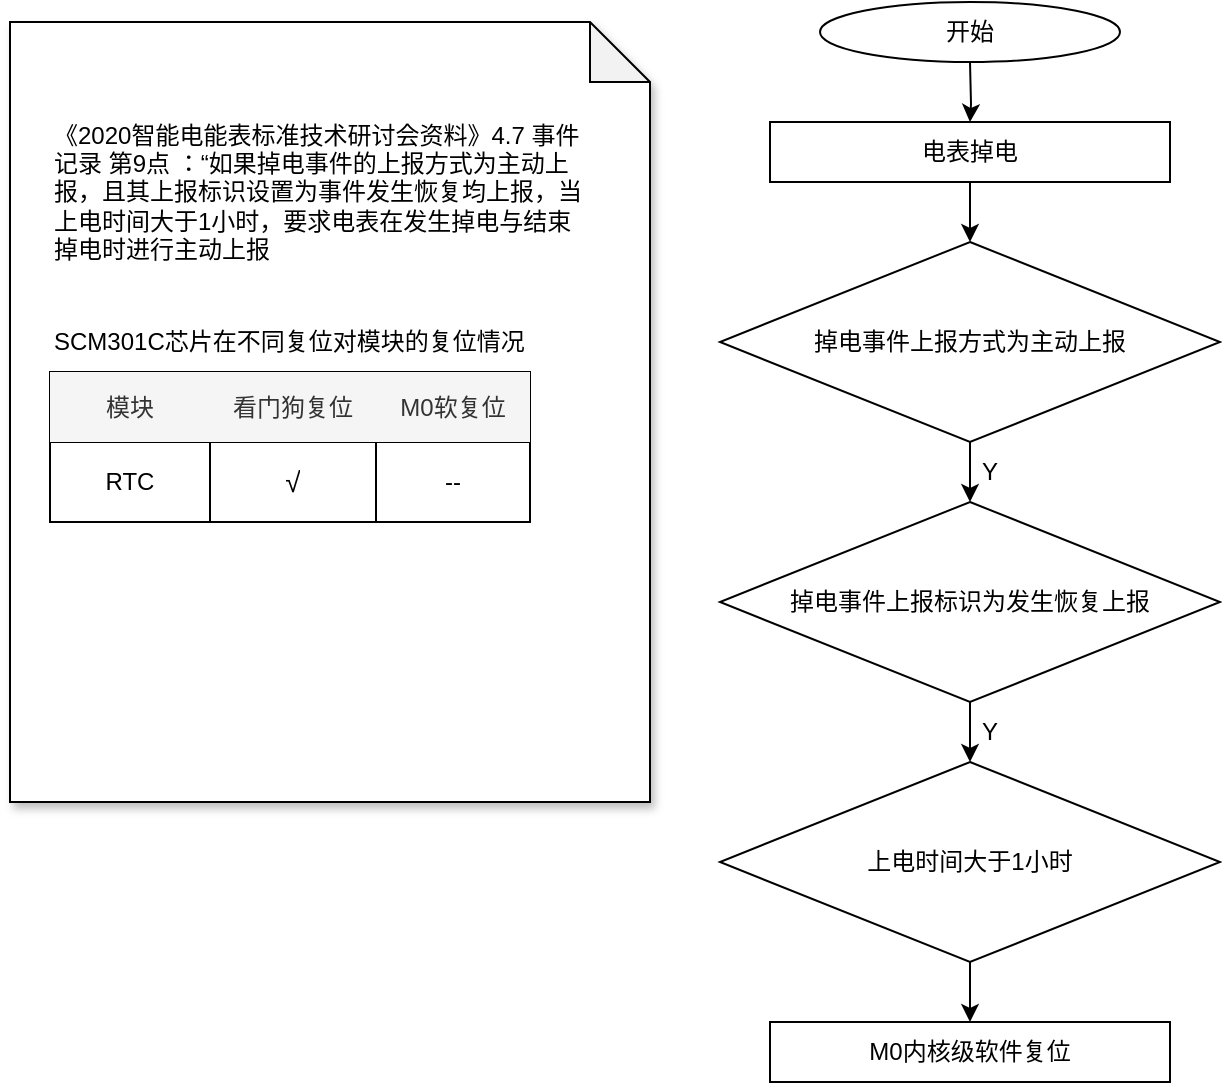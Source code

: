 <mxfile version="23.0.2" type="github">
  <diagram name="第 1 页" id="4deAgnNsR5L0bUqhA9q-">
    <mxGraphModel dx="875" dy="471" grid="1" gridSize="10" guides="1" tooltips="1" connect="1" arrows="1" fold="1" page="1" pageScale="1" pageWidth="827" pageHeight="1169" math="0" shadow="0">
      <root>
        <mxCell id="0" />
        <mxCell id="1" parent="0" />
        <mxCell id="asLfK5oWP9W_VeWv1E0I-20" value="" style="edgeStyle=orthogonalEdgeStyle;rounded=0;orthogonalLoop=1;jettySize=auto;html=1;" edge="1" parent="1" target="asLfK5oWP9W_VeWv1E0I-19">
          <mxGeometry relative="1" as="geometry">
            <mxPoint x="860" y="40" as="sourcePoint" />
          </mxGeometry>
        </mxCell>
        <mxCell id="asLfK5oWP9W_VeWv1E0I-27" value="" style="edgeStyle=orthogonalEdgeStyle;rounded=0;orthogonalLoop=1;jettySize=auto;html=1;" edge="1" parent="1" source="asLfK5oWP9W_VeWv1E0I-19" target="asLfK5oWP9W_VeWv1E0I-21">
          <mxGeometry relative="1" as="geometry" />
        </mxCell>
        <mxCell id="asLfK5oWP9W_VeWv1E0I-19" value="电表掉电" style="rounded=0;whiteSpace=wrap;html=1;" vertex="1" parent="1">
          <mxGeometry x="760" y="70" width="200" height="30" as="geometry" />
        </mxCell>
        <mxCell id="U1h6qY7OYYZy0jWBryE8-11" value="" style="edgeStyle=orthogonalEdgeStyle;rounded=0;orthogonalLoop=1;jettySize=auto;html=1;" edge="1" parent="1" source="asLfK5oWP9W_VeWv1E0I-21" target="U1h6qY7OYYZy0jWBryE8-10">
          <mxGeometry relative="1" as="geometry" />
        </mxCell>
        <mxCell id="asLfK5oWP9W_VeWv1E0I-21" value="掉电事件上报方式为主动上报" style="rhombus;html=1;whiteSpace=wrap;verticalAlign=middle;align=center;horizontal=1;" vertex="1" parent="1">
          <mxGeometry x="735" y="130" width="250" height="100" as="geometry" />
        </mxCell>
        <mxCell id="asLfK5oWP9W_VeWv1E0I-47" value="&lt;div style=&quot;&quot;&gt;&lt;br&gt;&lt;/div&gt;" style="shape=note;whiteSpace=wrap;html=1;backgroundOutline=1;darkOpacity=0.05;align=left;shadow=1;" vertex="1" parent="1">
          <mxGeometry x="380" y="20" width="320" height="390" as="geometry" />
        </mxCell>
        <mxCell id="U1h6qY7OYYZy0jWBryE8-1" value="开始" style="ellipse;whiteSpace=wrap;html=1;" vertex="1" parent="1">
          <mxGeometry x="785" y="10" width="150" height="30" as="geometry" />
        </mxCell>
        <mxCell id="U1h6qY7OYYZy0jWBryE8-17" value="" style="edgeStyle=orthogonalEdgeStyle;rounded=0;orthogonalLoop=1;jettySize=auto;html=1;" edge="1" parent="1" source="U1h6qY7OYYZy0jWBryE8-10" target="U1h6qY7OYYZy0jWBryE8-12">
          <mxGeometry relative="1" as="geometry" />
        </mxCell>
        <mxCell id="U1h6qY7OYYZy0jWBryE8-10" value="掉电事件上报标识为发生恢复上报" style="rhombus;whiteSpace=wrap;html=1;" vertex="1" parent="1">
          <mxGeometry x="735" y="260" width="250" height="100" as="geometry" />
        </mxCell>
        <mxCell id="U1h6qY7OYYZy0jWBryE8-21" value="" style="edgeStyle=orthogonalEdgeStyle;rounded=0;orthogonalLoop=1;jettySize=auto;html=1;" edge="1" parent="1" source="U1h6qY7OYYZy0jWBryE8-12" target="U1h6qY7OYYZy0jWBryE8-20">
          <mxGeometry relative="1" as="geometry" />
        </mxCell>
        <mxCell id="U1h6qY7OYYZy0jWBryE8-12" value="上电时间大于1小时" style="rhombus;whiteSpace=wrap;html=1;" vertex="1" parent="1">
          <mxGeometry x="735" y="390" width="250" height="100" as="geometry" />
        </mxCell>
        <mxCell id="U1h6qY7OYYZy0jWBryE8-14" value="Y" style="text;html=1;strokeColor=none;fillColor=none;align=center;verticalAlign=middle;whiteSpace=wrap;rounded=0;" vertex="1" parent="1">
          <mxGeometry x="840" y="230" width="60" height="30" as="geometry" />
        </mxCell>
        <mxCell id="U1h6qY7OYYZy0jWBryE8-18" value="Y" style="text;html=1;strokeColor=none;fillColor=none;align=center;verticalAlign=middle;whiteSpace=wrap;rounded=0;" vertex="1" parent="1">
          <mxGeometry x="840" y="360" width="60" height="30" as="geometry" />
        </mxCell>
        <mxCell id="U1h6qY7OYYZy0jWBryE8-20" value="M0内核级软件复位" style="rounded=0;whiteSpace=wrap;html=1;" vertex="1" parent="1">
          <mxGeometry x="760" y="520" width="200" height="30" as="geometry" />
        </mxCell>
        <mxCell id="U1h6qY7OYYZy0jWBryE8-66" value="" style="shape=table;startSize=0;container=1;collapsible=0;childLayout=tableLayout;" vertex="1" parent="1">
          <mxGeometry x="400" y="195" width="240" height="75" as="geometry" />
        </mxCell>
        <mxCell id="U1h6qY7OYYZy0jWBryE8-67" value="" style="shape=tableRow;horizontal=0;startSize=0;swimlaneHead=0;swimlaneBody=0;strokeColor=inherit;top=0;left=0;bottom=0;right=0;collapsible=0;dropTarget=0;fillColor=none;points=[[0,0.5],[1,0.5]];portConstraint=eastwest;" vertex="1" parent="U1h6qY7OYYZy0jWBryE8-66">
          <mxGeometry width="240" height="35" as="geometry" />
        </mxCell>
        <mxCell id="U1h6qY7OYYZy0jWBryE8-68" value="模块" style="shape=partialRectangle;html=1;whiteSpace=wrap;connectable=0;overflow=hidden;top=0;left=0;bottom=0;right=0;pointerEvents=1;strokeColor=#666666;fillColor=#f5f5f5;fontColor=#333333;" vertex="1" parent="U1h6qY7OYYZy0jWBryE8-67">
          <mxGeometry width="80" height="35" as="geometry">
            <mxRectangle width="80" height="35" as="alternateBounds" />
          </mxGeometry>
        </mxCell>
        <mxCell id="U1h6qY7OYYZy0jWBryE8-69" value="看门狗复位" style="shape=partialRectangle;html=1;whiteSpace=wrap;connectable=0;overflow=hidden;top=0;left=0;bottom=0;right=0;pointerEvents=1;strokeColor=#666666;dashed=1;fillColor=#f5f5f5;fontColor=#333333;" vertex="1" parent="U1h6qY7OYYZy0jWBryE8-67">
          <mxGeometry x="80" width="83" height="35" as="geometry">
            <mxRectangle width="83" height="35" as="alternateBounds" />
          </mxGeometry>
        </mxCell>
        <mxCell id="U1h6qY7OYYZy0jWBryE8-70" value="M0软复位" style="shape=partialRectangle;html=1;whiteSpace=wrap;connectable=0;overflow=hidden;top=0;left=0;bottom=0;right=0;pointerEvents=1;strokeColor=#666666;fillColor=#f5f5f5;fontColor=#333333;" vertex="1" parent="U1h6qY7OYYZy0jWBryE8-67">
          <mxGeometry x="163" width="77" height="35" as="geometry">
            <mxRectangle width="77" height="35" as="alternateBounds" />
          </mxGeometry>
        </mxCell>
        <mxCell id="U1h6qY7OYYZy0jWBryE8-75" value="" style="shape=tableRow;horizontal=0;startSize=0;swimlaneHead=0;swimlaneBody=0;strokeColor=inherit;top=0;left=0;bottom=0;right=0;collapsible=0;dropTarget=0;fillColor=none;points=[[0,0.5],[1,0.5]];portConstraint=eastwest;" vertex="1" parent="U1h6qY7OYYZy0jWBryE8-66">
          <mxGeometry y="35" width="240" height="40" as="geometry" />
        </mxCell>
        <mxCell id="U1h6qY7OYYZy0jWBryE8-76" value="RTC" style="shape=partialRectangle;html=1;whiteSpace=wrap;connectable=0;strokeColor=inherit;overflow=hidden;fillColor=none;top=0;left=0;bottom=0;right=0;pointerEvents=1;" vertex="1" parent="U1h6qY7OYYZy0jWBryE8-75">
          <mxGeometry width="80" height="40" as="geometry">
            <mxRectangle width="80" height="40" as="alternateBounds" />
          </mxGeometry>
        </mxCell>
        <mxCell id="U1h6qY7OYYZy0jWBryE8-77" value="&lt;div&gt;&lt;font style=&quot;font-size: 14px;&quot;&gt;√&lt;/font&gt;&lt;/div&gt;" style="shape=partialRectangle;html=1;whiteSpace=wrap;connectable=0;strokeColor=inherit;overflow=hidden;fillColor=none;top=0;left=0;bottom=0;right=0;pointerEvents=1;" vertex="1" parent="U1h6qY7OYYZy0jWBryE8-75">
          <mxGeometry x="80" width="83" height="40" as="geometry">
            <mxRectangle width="83" height="40" as="alternateBounds" />
          </mxGeometry>
        </mxCell>
        <mxCell id="U1h6qY7OYYZy0jWBryE8-78" value="--" style="shape=partialRectangle;html=1;whiteSpace=wrap;connectable=0;strokeColor=inherit;overflow=hidden;fillColor=none;top=0;left=0;bottom=0;right=0;pointerEvents=1;strokeWidth=1;dashed=1;" vertex="1" parent="U1h6qY7OYYZy0jWBryE8-75">
          <mxGeometry x="163" width="77" height="40" as="geometry">
            <mxRectangle width="77" height="40" as="alternateBounds" />
          </mxGeometry>
        </mxCell>
        <mxCell id="U1h6qY7OYYZy0jWBryE8-79" value="SCM301C芯片在不同复位对模块的复位情况" style="text;html=1;strokeColor=none;fillColor=none;align=left;verticalAlign=middle;whiteSpace=wrap;rounded=0;" vertex="1" parent="1">
          <mxGeometry x="400" y="165" width="246" height="30" as="geometry" />
        </mxCell>
        <mxCell id="U1h6qY7OYYZy0jWBryE8-80" value="《2020智能电能表标准技术研讨会资料》4.7 事件记录 第9点 ：“如果掉电事件的上报方式为主动上报，且其上报标识设置为事件发生恢复均上报，当上电时间大于1小时，要求电表在发生掉电与结束掉电时进行主动上报" style="text;html=1;strokeColor=none;fillColor=none;align=left;verticalAlign=middle;whiteSpace=wrap;rounded=0;" vertex="1" parent="1">
          <mxGeometry x="400" y="70" width="270" height="70" as="geometry" />
        </mxCell>
      </root>
    </mxGraphModel>
  </diagram>
</mxfile>
